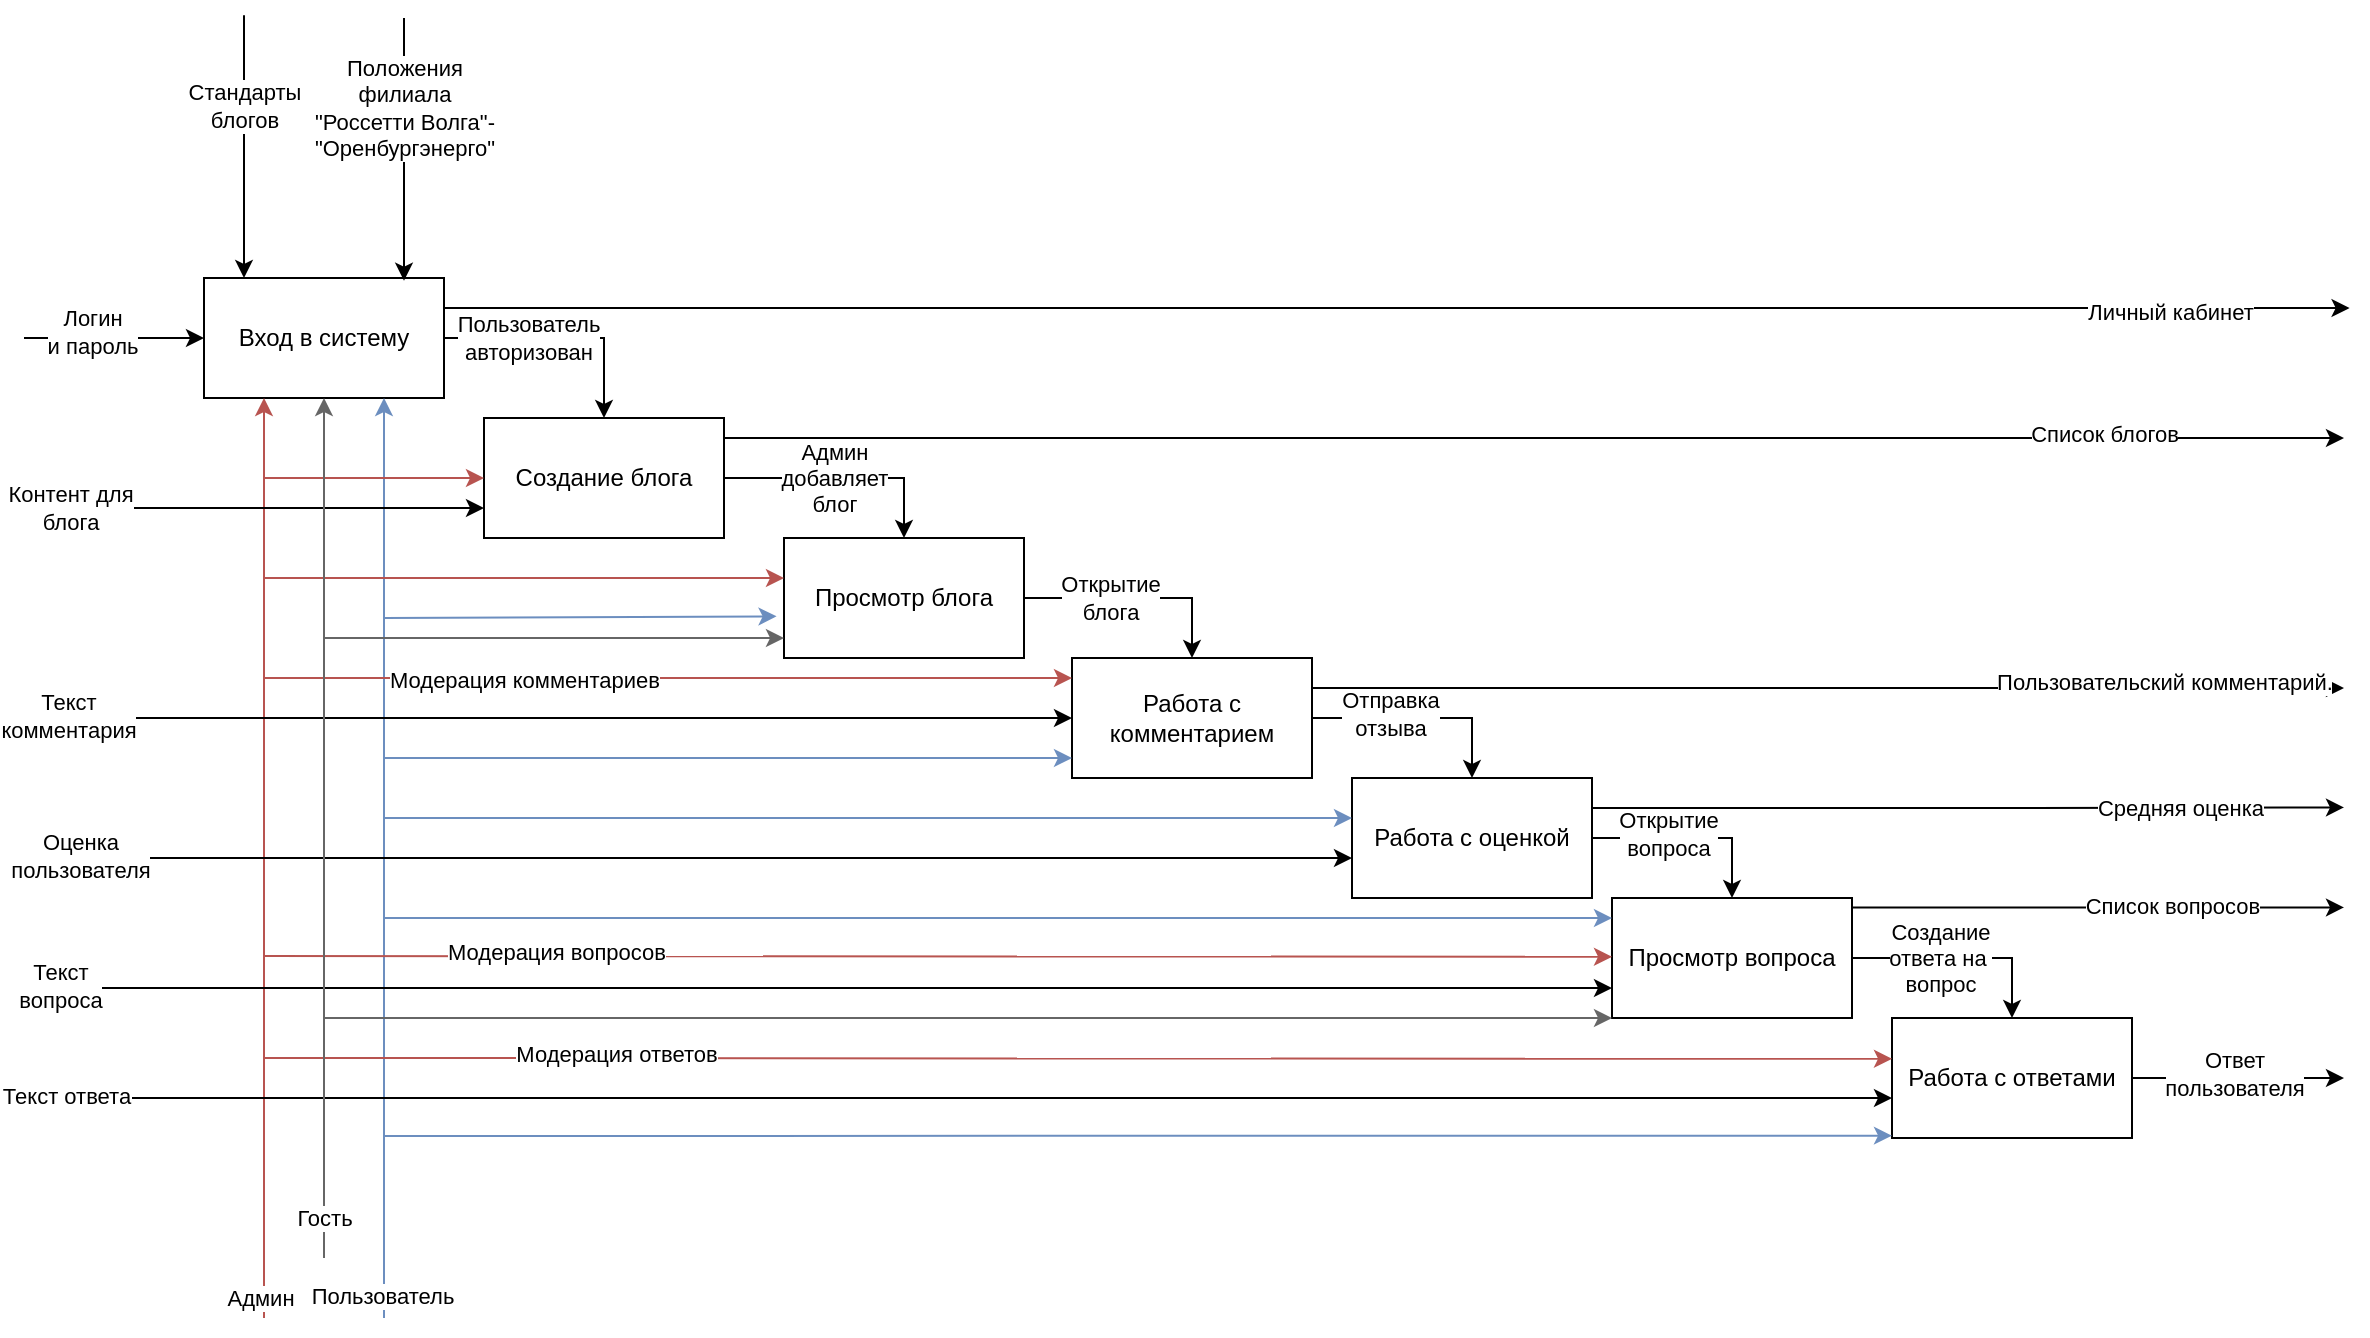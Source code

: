 <mxfile version="27.1.4">
  <diagram name="Страница — 1" id="31gxLYNcYgfKWMQ0m6X9">
    <mxGraphModel dx="2658" dy="803" grid="1" gridSize="10" guides="1" tooltips="1" connect="1" arrows="1" fold="1" page="1" pageScale="1" pageWidth="1169" pageHeight="827" math="0" shadow="0">
      <root>
        <mxCell id="0" />
        <mxCell id="1" parent="0" />
        <mxCell id="oa3UI30us5WAPCJcG0Nk-18" style="edgeStyle=orthogonalEdgeStyle;rounded=0;orthogonalLoop=1;jettySize=auto;html=1;entryX=0.5;entryY=0;entryDx=0;entryDy=0;" parent="1" source="oa3UI30us5WAPCJcG0Nk-1" target="oa3UI30us5WAPCJcG0Nk-2" edge="1">
          <mxGeometry relative="1" as="geometry" />
        </mxCell>
        <mxCell id="oa3UI30us5WAPCJcG0Nk-19" value="Пользователь&lt;div&gt;авторизован&lt;/div&gt;" style="edgeLabel;html=1;align=center;verticalAlign=middle;resizable=0;points=[];" parent="oa3UI30us5WAPCJcG0Nk-18" vertex="1" connectable="0">
          <mxGeometry x="-0.302" relative="1" as="geometry">
            <mxPoint as="offset" />
          </mxGeometry>
        </mxCell>
        <mxCell id="oa3UI30us5WAPCJcG0Nk-40" style="edgeStyle=orthogonalEdgeStyle;rounded=0;orthogonalLoop=1;jettySize=auto;html=1;exitX=1;exitY=0.25;exitDx=0;exitDy=0;" parent="1" source="oa3UI30us5WAPCJcG0Nk-1" edge="1">
          <mxGeometry relative="1" as="geometry">
            <mxPoint x="1152.8" y="165" as="targetPoint" />
          </mxGeometry>
        </mxCell>
        <mxCell id="oa3UI30us5WAPCJcG0Nk-41" value="Личный кабинет" style="edgeLabel;html=1;align=center;verticalAlign=middle;resizable=0;points=[];" parent="oa3UI30us5WAPCJcG0Nk-40" vertex="1" connectable="0">
          <mxGeometry x="0.814" y="-2" relative="1" as="geometry">
            <mxPoint x="-1" as="offset" />
          </mxGeometry>
        </mxCell>
        <mxCell id="oa3UI30us5WAPCJcG0Nk-1" value="Вход в систему" style="rounded=0;whiteSpace=wrap;html=1;" parent="1" vertex="1">
          <mxGeometry x="80" y="150" width="120" height="60" as="geometry" />
        </mxCell>
        <mxCell id="oa3UI30us5WAPCJcG0Nk-20" style="edgeStyle=orthogonalEdgeStyle;rounded=0;orthogonalLoop=1;jettySize=auto;html=1;entryX=0.5;entryY=0;entryDx=0;entryDy=0;" parent="1" source="oa3UI30us5WAPCJcG0Nk-2" target="oa3UI30us5WAPCJcG0Nk-3" edge="1">
          <mxGeometry relative="1" as="geometry" />
        </mxCell>
        <mxCell id="oa3UI30us5WAPCJcG0Nk-21" value="Админ&lt;div&gt;добавляет&lt;/div&gt;&lt;div&gt;блог&lt;/div&gt;" style="edgeLabel;html=1;align=center;verticalAlign=middle;resizable=0;points=[];" parent="oa3UI30us5WAPCJcG0Nk-20" vertex="1" connectable="0">
          <mxGeometry x="-0.093" relative="1" as="geometry">
            <mxPoint as="offset" />
          </mxGeometry>
        </mxCell>
        <mxCell id="oa3UI30us5WAPCJcG0Nk-45" style="edgeStyle=orthogonalEdgeStyle;rounded=0;orthogonalLoop=1;jettySize=auto;html=1;exitX=1;exitY=0.25;exitDx=0;exitDy=0;" parent="1" source="oa3UI30us5WAPCJcG0Nk-2" edge="1">
          <mxGeometry relative="1" as="geometry">
            <mxPoint x="1150" y="230" as="targetPoint" />
            <Array as="points">
              <mxPoint x="340" y="230" />
              <mxPoint x="1150" y="230" />
            </Array>
          </mxGeometry>
        </mxCell>
        <mxCell id="oa3UI30us5WAPCJcG0Nk-46" value="Список блогов" style="edgeLabel;html=1;align=center;verticalAlign=middle;resizable=0;points=[];" parent="oa3UI30us5WAPCJcG0Nk-45" vertex="1" connectable="0">
          <mxGeometry x="0.705" y="2" relative="1" as="geometry">
            <mxPoint as="offset" />
          </mxGeometry>
        </mxCell>
        <mxCell id="oa3UI30us5WAPCJcG0Nk-2" value="Создание блога" style="rounded=0;whiteSpace=wrap;html=1;" parent="1" vertex="1">
          <mxGeometry x="220" y="220" width="120" height="60" as="geometry" />
        </mxCell>
        <mxCell id="oa3UI30us5WAPCJcG0Nk-22" style="edgeStyle=orthogonalEdgeStyle;rounded=0;orthogonalLoop=1;jettySize=auto;html=1;entryX=0.5;entryY=0;entryDx=0;entryDy=0;" parent="1" source="oa3UI30us5WAPCJcG0Nk-3" target="oa3UI30us5WAPCJcG0Nk-4" edge="1">
          <mxGeometry relative="1" as="geometry" />
        </mxCell>
        <mxCell id="oa3UI30us5WAPCJcG0Nk-23" value="Открытие&lt;div&gt;блога&lt;/div&gt;" style="edgeLabel;html=1;align=center;verticalAlign=middle;resizable=0;points=[];" parent="oa3UI30us5WAPCJcG0Nk-22" vertex="1" connectable="0">
          <mxGeometry x="-0.256" relative="1" as="geometry">
            <mxPoint as="offset" />
          </mxGeometry>
        </mxCell>
        <mxCell id="oa3UI30us5WAPCJcG0Nk-3" value="Просмотр блога" style="rounded=0;whiteSpace=wrap;html=1;" parent="1" vertex="1">
          <mxGeometry x="370" y="280" width="120" height="60" as="geometry" />
        </mxCell>
        <mxCell id="oa3UI30us5WAPCJcG0Nk-24" style="edgeStyle=orthogonalEdgeStyle;rounded=0;orthogonalLoop=1;jettySize=auto;html=1;entryX=0.5;entryY=0;entryDx=0;entryDy=0;" parent="1" source="oa3UI30us5WAPCJcG0Nk-4" target="oa3UI30us5WAPCJcG0Nk-5" edge="1">
          <mxGeometry relative="1" as="geometry" />
        </mxCell>
        <mxCell id="oa3UI30us5WAPCJcG0Nk-25" value="Отправка&lt;div&gt;отзыва&lt;/div&gt;" style="edgeLabel;html=1;align=center;verticalAlign=middle;resizable=0;points=[];" parent="oa3UI30us5WAPCJcG0Nk-24" vertex="1" connectable="0">
          <mxGeometry x="-0.296" y="2" relative="1" as="geometry">
            <mxPoint as="offset" />
          </mxGeometry>
        </mxCell>
        <mxCell id="oa3UI30us5WAPCJcG0Nk-34" style="edgeStyle=orthogonalEdgeStyle;rounded=0;orthogonalLoop=1;jettySize=auto;html=1;exitX=1;exitY=0.25;exitDx=0;exitDy=0;" parent="1" source="oa3UI30us5WAPCJcG0Nk-4" edge="1">
          <mxGeometry relative="1" as="geometry">
            <mxPoint x="1150" y="355" as="targetPoint" />
          </mxGeometry>
        </mxCell>
        <mxCell id="oa3UI30us5WAPCJcG0Nk-35" value="Пользовательский комментарий." style="edgeLabel;html=1;align=center;verticalAlign=middle;resizable=0;points=[];" parent="oa3UI30us5WAPCJcG0Nk-34" vertex="1" connectable="0">
          <mxGeometry x="0.651" y="3" relative="1" as="geometry">
            <mxPoint as="offset" />
          </mxGeometry>
        </mxCell>
        <mxCell id="oa3UI30us5WAPCJcG0Nk-4" value="Работа с комментарием" style="rounded=0;whiteSpace=wrap;html=1;" parent="1" vertex="1">
          <mxGeometry x="514" y="340" width="120" height="60" as="geometry" />
        </mxCell>
        <mxCell id="oa3UI30us5WAPCJcG0Nk-26" style="edgeStyle=orthogonalEdgeStyle;rounded=0;orthogonalLoop=1;jettySize=auto;html=1;entryX=0.5;entryY=0;entryDx=0;entryDy=0;" parent="1" source="oa3UI30us5WAPCJcG0Nk-5" target="oa3UI30us5WAPCJcG0Nk-6" edge="1">
          <mxGeometry relative="1" as="geometry" />
        </mxCell>
        <mxCell id="oa3UI30us5WAPCJcG0Nk-27" value="О" style="edgeLabel;html=1;align=center;verticalAlign=middle;resizable=0;points=[];" parent="oa3UI30us5WAPCJcG0Nk-26" vertex="1" connectable="0">
          <mxGeometry x="-0.329" relative="1" as="geometry">
            <mxPoint as="offset" />
          </mxGeometry>
        </mxCell>
        <mxCell id="oa3UI30us5WAPCJcG0Nk-29" value="Открытие&lt;div&gt;вопроса&lt;/div&gt;" style="edgeLabel;html=1;align=center;verticalAlign=middle;resizable=0;points=[];" parent="oa3UI30us5WAPCJcG0Nk-26" vertex="1" connectable="0">
          <mxGeometry x="-0.24" y="2" relative="1" as="geometry">
            <mxPoint as="offset" />
          </mxGeometry>
        </mxCell>
        <mxCell id="oa3UI30us5WAPCJcG0Nk-32" style="edgeStyle=orthogonalEdgeStyle;rounded=0;orthogonalLoop=1;jettySize=auto;html=1;exitX=1;exitY=0.25;exitDx=0;exitDy=0;" parent="1" source="oa3UI30us5WAPCJcG0Nk-5" edge="1">
          <mxGeometry relative="1" as="geometry">
            <mxPoint x="1150" y="414.714" as="targetPoint" />
          </mxGeometry>
        </mxCell>
        <mxCell id="oa3UI30us5WAPCJcG0Nk-33" value="Средняя оценка" style="edgeLabel;html=1;align=center;verticalAlign=middle;resizable=0;points=[];" parent="oa3UI30us5WAPCJcG0Nk-32" vertex="1" connectable="0">
          <mxGeometry x="0.56" relative="1" as="geometry">
            <mxPoint as="offset" />
          </mxGeometry>
        </mxCell>
        <mxCell id="oa3UI30us5WAPCJcG0Nk-5" value="Работа с оценкой" style="rounded=0;whiteSpace=wrap;html=1;" parent="1" vertex="1">
          <mxGeometry x="654" y="400" width="120" height="60" as="geometry" />
        </mxCell>
        <mxCell id="oa3UI30us5WAPCJcG0Nk-30" style="edgeStyle=orthogonalEdgeStyle;rounded=0;orthogonalLoop=1;jettySize=auto;html=1;entryX=0.5;entryY=0;entryDx=0;entryDy=0;" parent="1" source="oa3UI30us5WAPCJcG0Nk-6" target="oa3UI30us5WAPCJcG0Nk-7" edge="1">
          <mxGeometry relative="1" as="geometry" />
        </mxCell>
        <mxCell id="oa3UI30us5WAPCJcG0Nk-31" value="Создание&lt;div&gt;ответа на&amp;nbsp;&lt;/div&gt;&lt;div&gt;вопрос&lt;/div&gt;" style="edgeLabel;html=1;align=center;verticalAlign=middle;resizable=0;points=[];" parent="oa3UI30us5WAPCJcG0Nk-30" vertex="1" connectable="0">
          <mxGeometry x="-0.2" relative="1" as="geometry">
            <mxPoint as="offset" />
          </mxGeometry>
        </mxCell>
        <mxCell id="oa3UI30us5WAPCJcG0Nk-36" style="edgeStyle=orthogonalEdgeStyle;rounded=0;orthogonalLoop=1;jettySize=auto;html=1;exitX=1.003;exitY=0.079;exitDx=0;exitDy=0;exitPerimeter=0;" parent="1" source="oa3UI30us5WAPCJcG0Nk-6" edge="1">
          <mxGeometry relative="1" as="geometry">
            <mxPoint x="1150" y="465" as="targetPoint" />
            <Array as="points">
              <mxPoint x="1150" y="465" />
              <mxPoint x="1160" y="465" />
            </Array>
          </mxGeometry>
        </mxCell>
        <mxCell id="oa3UI30us5WAPCJcG0Nk-37" value="Список вопросов" style="edgeLabel;html=1;align=center;verticalAlign=middle;resizable=0;points=[];" parent="oa3UI30us5WAPCJcG0Nk-36" vertex="1" connectable="0">
          <mxGeometry x="0.291" y="1" relative="1" as="geometry">
            <mxPoint as="offset" />
          </mxGeometry>
        </mxCell>
        <mxCell id="oa3UI30us5WAPCJcG0Nk-6" value="Просмотр вопроса" style="rounded=0;whiteSpace=wrap;html=1;" parent="1" vertex="1">
          <mxGeometry x="784" y="460" width="120" height="60" as="geometry" />
        </mxCell>
        <mxCell id="oa3UI30us5WAPCJcG0Nk-38" style="edgeStyle=orthogonalEdgeStyle;rounded=0;orthogonalLoop=1;jettySize=auto;html=1;" parent="1" source="oa3UI30us5WAPCJcG0Nk-7" edge="1">
          <mxGeometry relative="1" as="geometry">
            <mxPoint x="1150.0" y="550" as="targetPoint" />
          </mxGeometry>
        </mxCell>
        <mxCell id="oa3UI30us5WAPCJcG0Nk-39" value="Ответ&lt;div&gt;пользователя&lt;/div&gt;" style="edgeLabel;html=1;align=center;verticalAlign=middle;resizable=0;points=[];" parent="oa3UI30us5WAPCJcG0Nk-38" vertex="1" connectable="0">
          <mxGeometry x="-0.039" y="2" relative="1" as="geometry">
            <mxPoint as="offset" />
          </mxGeometry>
        </mxCell>
        <mxCell id="oa3UI30us5WAPCJcG0Nk-7" value="Работа с ответами" style="rounded=0;whiteSpace=wrap;html=1;" parent="1" vertex="1">
          <mxGeometry x="924" y="520" width="120" height="60" as="geometry" />
        </mxCell>
        <mxCell id="oa3UI30us5WAPCJcG0Nk-8" value="" style="endArrow=classic;html=1;rounded=0;entryX=0;entryY=0.5;entryDx=0;entryDy=0;" parent="1" target="oa3UI30us5WAPCJcG0Nk-1" edge="1">
          <mxGeometry width="50" height="50" relative="1" as="geometry">
            <mxPoint x="-10" y="180" as="sourcePoint" />
            <mxPoint x="180" y="220" as="targetPoint" />
          </mxGeometry>
        </mxCell>
        <mxCell id="oa3UI30us5WAPCJcG0Nk-9" value="Логин&lt;div&gt;и пароль&lt;/div&gt;" style="edgeLabel;html=1;align=center;verticalAlign=middle;resizable=0;points=[];" parent="oa3UI30us5WAPCJcG0Nk-8" vertex="1" connectable="0">
          <mxGeometry x="-0.26" y="3" relative="1" as="geometry">
            <mxPoint as="offset" />
          </mxGeometry>
        </mxCell>
        <mxCell id="oa3UI30us5WAPCJcG0Nk-10" value="" style="endArrow=classic;html=1;rounded=0;entryX=0.25;entryY=0;entryDx=0;entryDy=0;" parent="1" edge="1">
          <mxGeometry width="50" height="50" relative="1" as="geometry">
            <mxPoint x="100" y="18.667" as="sourcePoint" />
            <mxPoint x="100" y="150" as="targetPoint" />
          </mxGeometry>
        </mxCell>
        <mxCell id="oa3UI30us5WAPCJcG0Nk-11" value="Стандарты&lt;div&gt;блогов&lt;/div&gt;" style="edgeLabel;html=1;align=center;verticalAlign=middle;resizable=0;points=[];" parent="oa3UI30us5WAPCJcG0Nk-10" vertex="1" connectable="0">
          <mxGeometry x="-0.316" relative="1" as="geometry">
            <mxPoint as="offset" />
          </mxGeometry>
        </mxCell>
        <mxCell id="oa3UI30us5WAPCJcG0Nk-12" value="" style="endArrow=classic;html=1;rounded=0;entryX=0.25;entryY=0;entryDx=0;entryDy=0;" parent="1" edge="1">
          <mxGeometry width="50" height="50" relative="1" as="geometry">
            <mxPoint x="180" y="20" as="sourcePoint" />
            <mxPoint x="180" y="151.333" as="targetPoint" />
          </mxGeometry>
        </mxCell>
        <mxCell id="oa3UI30us5WAPCJcG0Nk-13" value="Положения&lt;div&gt;филиала&lt;/div&gt;&lt;div&gt;&quot;Россетти Волга&quot;-&lt;/div&gt;&lt;div&gt;&quot;Оренбургэнерго&quot;&lt;/div&gt;" style="edgeLabel;html=1;align=center;verticalAlign=middle;resizable=0;points=[];" parent="oa3UI30us5WAPCJcG0Nk-12" vertex="1" connectable="0">
          <mxGeometry x="-0.316" relative="1" as="geometry">
            <mxPoint as="offset" />
          </mxGeometry>
        </mxCell>
        <mxCell id="oa3UI30us5WAPCJcG0Nk-14" value="" style="endArrow=classic;html=1;rounded=0;entryX=0.25;entryY=1;entryDx=0;entryDy=0;fillColor=#f8cecc;strokeColor=#b85450;" parent="1" target="oa3UI30us5WAPCJcG0Nk-1" edge="1">
          <mxGeometry width="50" height="50" relative="1" as="geometry">
            <mxPoint x="110" y="670" as="sourcePoint" />
            <mxPoint x="130" y="620" as="targetPoint" />
          </mxGeometry>
        </mxCell>
        <mxCell id="oa3UI30us5WAPCJcG0Nk-16" value="Админ" style="edgeLabel;html=1;align=center;verticalAlign=middle;resizable=0;points=[];" parent="oa3UI30us5WAPCJcG0Nk-14" vertex="1" connectable="0">
          <mxGeometry x="-0.957" y="2" relative="1" as="geometry">
            <mxPoint as="offset" />
          </mxGeometry>
        </mxCell>
        <mxCell id="oa3UI30us5WAPCJcG0Nk-15" value="" style="endArrow=classic;html=1;rounded=0;entryX=0.25;entryY=1;entryDx=0;entryDy=0;fillColor=#dae8fc;strokeColor=#6c8ebf;" parent="1" edge="1">
          <mxGeometry width="50" height="50" relative="1" as="geometry">
            <mxPoint x="170" y="670" as="sourcePoint" />
            <mxPoint x="170" y="210" as="targetPoint" />
          </mxGeometry>
        </mxCell>
        <mxCell id="oa3UI30us5WAPCJcG0Nk-17" value="Пользователь" style="edgeLabel;html=1;align=center;verticalAlign=middle;resizable=0;points=[];" parent="oa3UI30us5WAPCJcG0Nk-15" vertex="1" connectable="0">
          <mxGeometry x="-0.953" y="1" relative="1" as="geometry">
            <mxPoint as="offset" />
          </mxGeometry>
        </mxCell>
        <mxCell id="oa3UI30us5WAPCJcG0Nk-47" value="" style="endArrow=classic;html=1;rounded=0;entryX=0;entryY=0.5;entryDx=0;entryDy=0;" parent="1" target="oa3UI30us5WAPCJcG0Nk-4" edge="1">
          <mxGeometry width="50" height="50" relative="1" as="geometry">
            <mxPoint x="-10" y="370" as="sourcePoint" />
            <mxPoint x="-10" y="460" as="targetPoint" />
          </mxGeometry>
        </mxCell>
        <mxCell id="oa3UI30us5WAPCJcG0Nk-48" value="Текст&lt;div&gt;комментария&lt;/div&gt;" style="edgeLabel;html=1;align=center;verticalAlign=middle;resizable=0;points=[];" parent="oa3UI30us5WAPCJcG0Nk-47" vertex="1" connectable="0">
          <mxGeometry x="-0.912" y="1" relative="1" as="geometry">
            <mxPoint x="-1" as="offset" />
          </mxGeometry>
        </mxCell>
        <mxCell id="oa3UI30us5WAPCJcG0Nk-49" value="" style="endArrow=classic;html=1;rounded=0;entryX=0;entryY=0.5;entryDx=0;entryDy=0;" parent="1" edge="1">
          <mxGeometry width="50" height="50" relative="1" as="geometry">
            <mxPoint x="-10" y="440" as="sourcePoint" />
            <mxPoint x="654" y="440" as="targetPoint" />
          </mxGeometry>
        </mxCell>
        <mxCell id="oa3UI30us5WAPCJcG0Nk-50" value="Оценка&lt;div&gt;пользователя&lt;/div&gt;" style="edgeLabel;html=1;align=center;verticalAlign=middle;resizable=0;points=[];" parent="oa3UI30us5WAPCJcG0Nk-49" vertex="1" connectable="0">
          <mxGeometry x="-0.912" y="1" relative="1" as="geometry">
            <mxPoint x="-1" as="offset" />
          </mxGeometry>
        </mxCell>
        <mxCell id="oa3UI30us5WAPCJcG0Nk-51" value="" style="endArrow=classic;html=1;rounded=0;entryX=0;entryY=0.75;entryDx=0;entryDy=0;" parent="1" target="oa3UI30us5WAPCJcG0Nk-6" edge="1">
          <mxGeometry width="50" height="50" relative="1" as="geometry">
            <mxPoint x="-10" y="505" as="sourcePoint" />
            <mxPoint x="420" y="510" as="targetPoint" />
          </mxGeometry>
        </mxCell>
        <mxCell id="oa3UI30us5WAPCJcG0Nk-52" value="Текст&lt;div&gt;вопроса&lt;/div&gt;" style="edgeLabel;html=1;align=center;verticalAlign=middle;resizable=0;points=[];" parent="oa3UI30us5WAPCJcG0Nk-51" vertex="1" connectable="0">
          <mxGeometry x="-0.955" y="1" relative="1" as="geometry">
            <mxPoint as="offset" />
          </mxGeometry>
        </mxCell>
        <mxCell id="oa3UI30us5WAPCJcG0Nk-53" value="" style="endArrow=classic;html=1;rounded=0;entryX=0;entryY=0.75;entryDx=0;entryDy=0;" parent="1" edge="1">
          <mxGeometry width="50" height="50" relative="1" as="geometry">
            <mxPoint x="-10" y="560" as="sourcePoint" />
            <mxPoint x="924" y="560" as="targetPoint" />
          </mxGeometry>
        </mxCell>
        <mxCell id="oa3UI30us5WAPCJcG0Nk-54" value="Текст ответа" style="edgeLabel;html=1;align=center;verticalAlign=middle;resizable=0;points=[];" parent="oa3UI30us5WAPCJcG0Nk-53" vertex="1" connectable="0">
          <mxGeometry x="-0.955" y="1" relative="1" as="geometry">
            <mxPoint as="offset" />
          </mxGeometry>
        </mxCell>
        <mxCell id="oa3UI30us5WAPCJcG0Nk-55" value="" style="endArrow=classic;html=1;rounded=0;entryX=0;entryY=0.75;entryDx=0;entryDy=0;" parent="1" target="oa3UI30us5WAPCJcG0Nk-2" edge="1">
          <mxGeometry width="50" height="50" relative="1" as="geometry">
            <mxPoint x="-10" y="265" as="sourcePoint" />
            <mxPoint x="30" y="270" as="targetPoint" />
          </mxGeometry>
        </mxCell>
        <mxCell id="oa3UI30us5WAPCJcG0Nk-56" value="Контент для&lt;div&gt;блога&lt;/div&gt;" style="edgeLabel;html=1;align=center;verticalAlign=middle;resizable=0;points=[];" parent="oa3UI30us5WAPCJcG0Nk-55" vertex="1" connectable="0">
          <mxGeometry x="-0.805" relative="1" as="geometry">
            <mxPoint as="offset" />
          </mxGeometry>
        </mxCell>
        <mxCell id="oa3UI30us5WAPCJcG0Nk-58" value="" style="endArrow=classic;html=1;rounded=0;entryX=0;entryY=0.5;entryDx=0;entryDy=0;fillColor=#f8cecc;strokeColor=#b85450;" parent="1" target="oa3UI30us5WAPCJcG0Nk-2" edge="1">
          <mxGeometry width="50" height="50" relative="1" as="geometry">
            <mxPoint x="110" y="250" as="sourcePoint" />
            <mxPoint x="250" y="320" as="targetPoint" />
          </mxGeometry>
        </mxCell>
        <mxCell id="oa3UI30us5WAPCJcG0Nk-59" value="" style="endArrow=classic;html=1;rounded=0;entryX=0;entryY=0.5;entryDx=0;entryDy=0;fillColor=#f8cecc;strokeColor=#b85450;" parent="1" edge="1">
          <mxGeometry width="50" height="50" relative="1" as="geometry">
            <mxPoint x="110" y="300" as="sourcePoint" />
            <mxPoint x="370" y="300" as="targetPoint" />
          </mxGeometry>
        </mxCell>
        <mxCell id="oa3UI30us5WAPCJcG0Nk-60" value="" style="endArrow=classic;html=1;rounded=0;entryX=0;entryY=0.5;entryDx=0;entryDy=0;fillColor=#f8cecc;strokeColor=#b85450;" parent="1" edge="1">
          <mxGeometry width="50" height="50" relative="1" as="geometry">
            <mxPoint x="110" y="350" as="sourcePoint" />
            <mxPoint x="514" y="350" as="targetPoint" />
          </mxGeometry>
        </mxCell>
        <mxCell id="oa3UI30us5WAPCJcG0Nk-61" value="Модерация комментариев" style="edgeLabel;html=1;align=center;verticalAlign=middle;resizable=0;points=[];" parent="oa3UI30us5WAPCJcG0Nk-60" vertex="1" connectable="0">
          <mxGeometry x="-0.356" y="-1" relative="1" as="geometry">
            <mxPoint as="offset" />
          </mxGeometry>
        </mxCell>
        <mxCell id="oa3UI30us5WAPCJcG0Nk-64" value="" style="endArrow=classic;html=1;rounded=0;entryX=0;entryY=0.5;entryDx=0;entryDy=0;fillColor=#f8cecc;strokeColor=#b85450;" parent="1" edge="1">
          <mxGeometry width="50" height="50" relative="1" as="geometry">
            <mxPoint x="110" y="489" as="sourcePoint" />
            <mxPoint x="784" y="489.41" as="targetPoint" />
          </mxGeometry>
        </mxCell>
        <mxCell id="oa3UI30us5WAPCJcG0Nk-65" value="Модерация вопросов" style="edgeLabel;html=1;align=center;verticalAlign=middle;resizable=0;points=[];" parent="oa3UI30us5WAPCJcG0Nk-64" vertex="1" connectable="0">
          <mxGeometry x="-0.568" y="2" relative="1" as="geometry">
            <mxPoint as="offset" />
          </mxGeometry>
        </mxCell>
        <mxCell id="oa3UI30us5WAPCJcG0Nk-66" value="" style="endArrow=classic;html=1;rounded=0;entryX=0;entryY=0.5;entryDx=0;entryDy=0;fillColor=#f8cecc;strokeColor=#b85450;" parent="1" edge="1">
          <mxGeometry width="50" height="50" relative="1" as="geometry">
            <mxPoint x="110" y="540" as="sourcePoint" />
            <mxPoint x="924" y="540.41" as="targetPoint" />
          </mxGeometry>
        </mxCell>
        <mxCell id="oa3UI30us5WAPCJcG0Nk-67" value="Модерация ответов" style="edgeLabel;html=1;align=center;verticalAlign=middle;resizable=0;points=[];" parent="oa3UI30us5WAPCJcG0Nk-66" vertex="1" connectable="0">
          <mxGeometry x="-0.568" y="2" relative="1" as="geometry">
            <mxPoint as="offset" />
          </mxGeometry>
        </mxCell>
        <mxCell id="oa3UI30us5WAPCJcG0Nk-68" value="" style="endArrow=classic;html=1;rounded=0;entryX=-0.031;entryY=0.653;entryDx=0;entryDy=0;entryPerimeter=0;fillColor=#dae8fc;strokeColor=#6c8ebf;" parent="1" target="oa3UI30us5WAPCJcG0Nk-3" edge="1">
          <mxGeometry width="50" height="50" relative="1" as="geometry">
            <mxPoint x="170" y="320" as="sourcePoint" />
            <mxPoint x="380" y="570" as="targetPoint" />
          </mxGeometry>
        </mxCell>
        <mxCell id="oa3UI30us5WAPCJcG0Nk-69" value="" style="endArrow=classic;html=1;rounded=0;entryX=-0.031;entryY=0.653;entryDx=0;entryDy=0;entryPerimeter=0;fillColor=#dae8fc;strokeColor=#6c8ebf;" parent="1" edge="1">
          <mxGeometry width="50" height="50" relative="1" as="geometry">
            <mxPoint x="170" y="390" as="sourcePoint" />
            <mxPoint x="514" y="390" as="targetPoint" />
          </mxGeometry>
        </mxCell>
        <mxCell id="oa3UI30us5WAPCJcG0Nk-70" value="" style="endArrow=classic;html=1;rounded=0;entryX=-0.031;entryY=0.653;entryDx=0;entryDy=0;entryPerimeter=0;fillColor=#dae8fc;strokeColor=#6c8ebf;" parent="1" edge="1">
          <mxGeometry width="50" height="50" relative="1" as="geometry">
            <mxPoint x="170" y="420" as="sourcePoint" />
            <mxPoint x="654" y="420" as="targetPoint" />
          </mxGeometry>
        </mxCell>
        <mxCell id="oa3UI30us5WAPCJcG0Nk-71" value="" style="endArrow=classic;html=1;rounded=0;entryX=-0.031;entryY=0.653;entryDx=0;entryDy=0;entryPerimeter=0;fillColor=#dae8fc;strokeColor=#6c8ebf;" parent="1" edge="1">
          <mxGeometry width="50" height="50" relative="1" as="geometry">
            <mxPoint x="170" y="470" as="sourcePoint" />
            <mxPoint x="784" y="470" as="targetPoint" />
          </mxGeometry>
        </mxCell>
        <mxCell id="oa3UI30us5WAPCJcG0Nk-72" value="" style="endArrow=classic;html=1;rounded=0;entryX=-0.031;entryY=0.653;entryDx=0;entryDy=0;entryPerimeter=0;fillColor=#dae8fc;strokeColor=#6c8ebf;" parent="1" edge="1">
          <mxGeometry width="50" height="50" relative="1" as="geometry">
            <mxPoint x="170" y="579" as="sourcePoint" />
            <mxPoint x="924" y="578.82" as="targetPoint" />
          </mxGeometry>
        </mxCell>
        <mxCell id="wV2vh2-e0CeNmmYCvYGc-1" value="" style="endArrow=classic;html=1;rounded=0;entryX=0.5;entryY=1;entryDx=0;entryDy=0;fillColor=#f5f5f5;strokeColor=#666666;" parent="1" target="oa3UI30us5WAPCJcG0Nk-1" edge="1">
          <mxGeometry width="50" height="50" relative="1" as="geometry">
            <mxPoint x="140" y="640" as="sourcePoint" />
            <mxPoint x="190" y="690" as="targetPoint" />
          </mxGeometry>
        </mxCell>
        <mxCell id="wV2vh2-e0CeNmmYCvYGc-2" value="Гость" style="edgeLabel;html=1;align=center;verticalAlign=middle;resizable=0;points=[];" parent="wV2vh2-e0CeNmmYCvYGc-1" vertex="1" connectable="0">
          <mxGeometry x="-0.906" relative="1" as="geometry">
            <mxPoint as="offset" />
          </mxGeometry>
        </mxCell>
        <mxCell id="wV2vh2-e0CeNmmYCvYGc-3" value="" style="endArrow=classic;html=1;rounded=0;fillColor=#f5f5f5;strokeColor=#666666;" parent="1" edge="1">
          <mxGeometry width="50" height="50" relative="1" as="geometry">
            <mxPoint x="140" y="330" as="sourcePoint" />
            <mxPoint x="370" y="330" as="targetPoint" />
          </mxGeometry>
        </mxCell>
        <mxCell id="wV2vh2-e0CeNmmYCvYGc-4" value="" style="endArrow=classic;html=1;rounded=0;fillColor=#f5f5f5;strokeColor=#666666;" parent="1" edge="1">
          <mxGeometry width="50" height="50" relative="1" as="geometry">
            <mxPoint x="140" y="520" as="sourcePoint" />
            <mxPoint x="784" y="520" as="targetPoint" />
          </mxGeometry>
        </mxCell>
      </root>
    </mxGraphModel>
  </diagram>
</mxfile>
